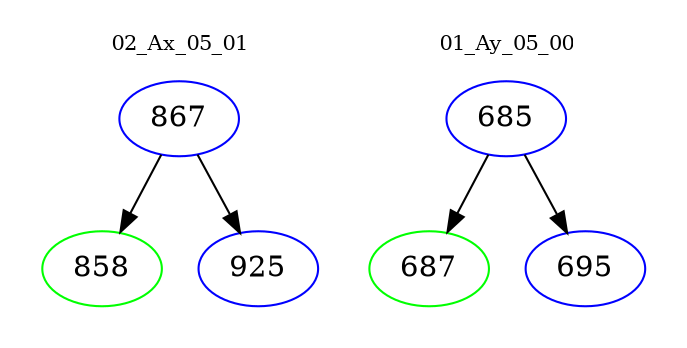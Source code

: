 digraph{
subgraph cluster_0 {
color = white
label = "02_Ax_05_01";
fontsize=10;
T0_867 [label="867", color="blue"]
T0_867 -> T0_858 [color="black"]
T0_858 [label="858", color="green"]
T0_867 -> T0_925 [color="black"]
T0_925 [label="925", color="blue"]
}
subgraph cluster_1 {
color = white
label = "01_Ay_05_00";
fontsize=10;
T1_685 [label="685", color="blue"]
T1_685 -> T1_687 [color="black"]
T1_687 [label="687", color="green"]
T1_685 -> T1_695 [color="black"]
T1_695 [label="695", color="blue"]
}
}
